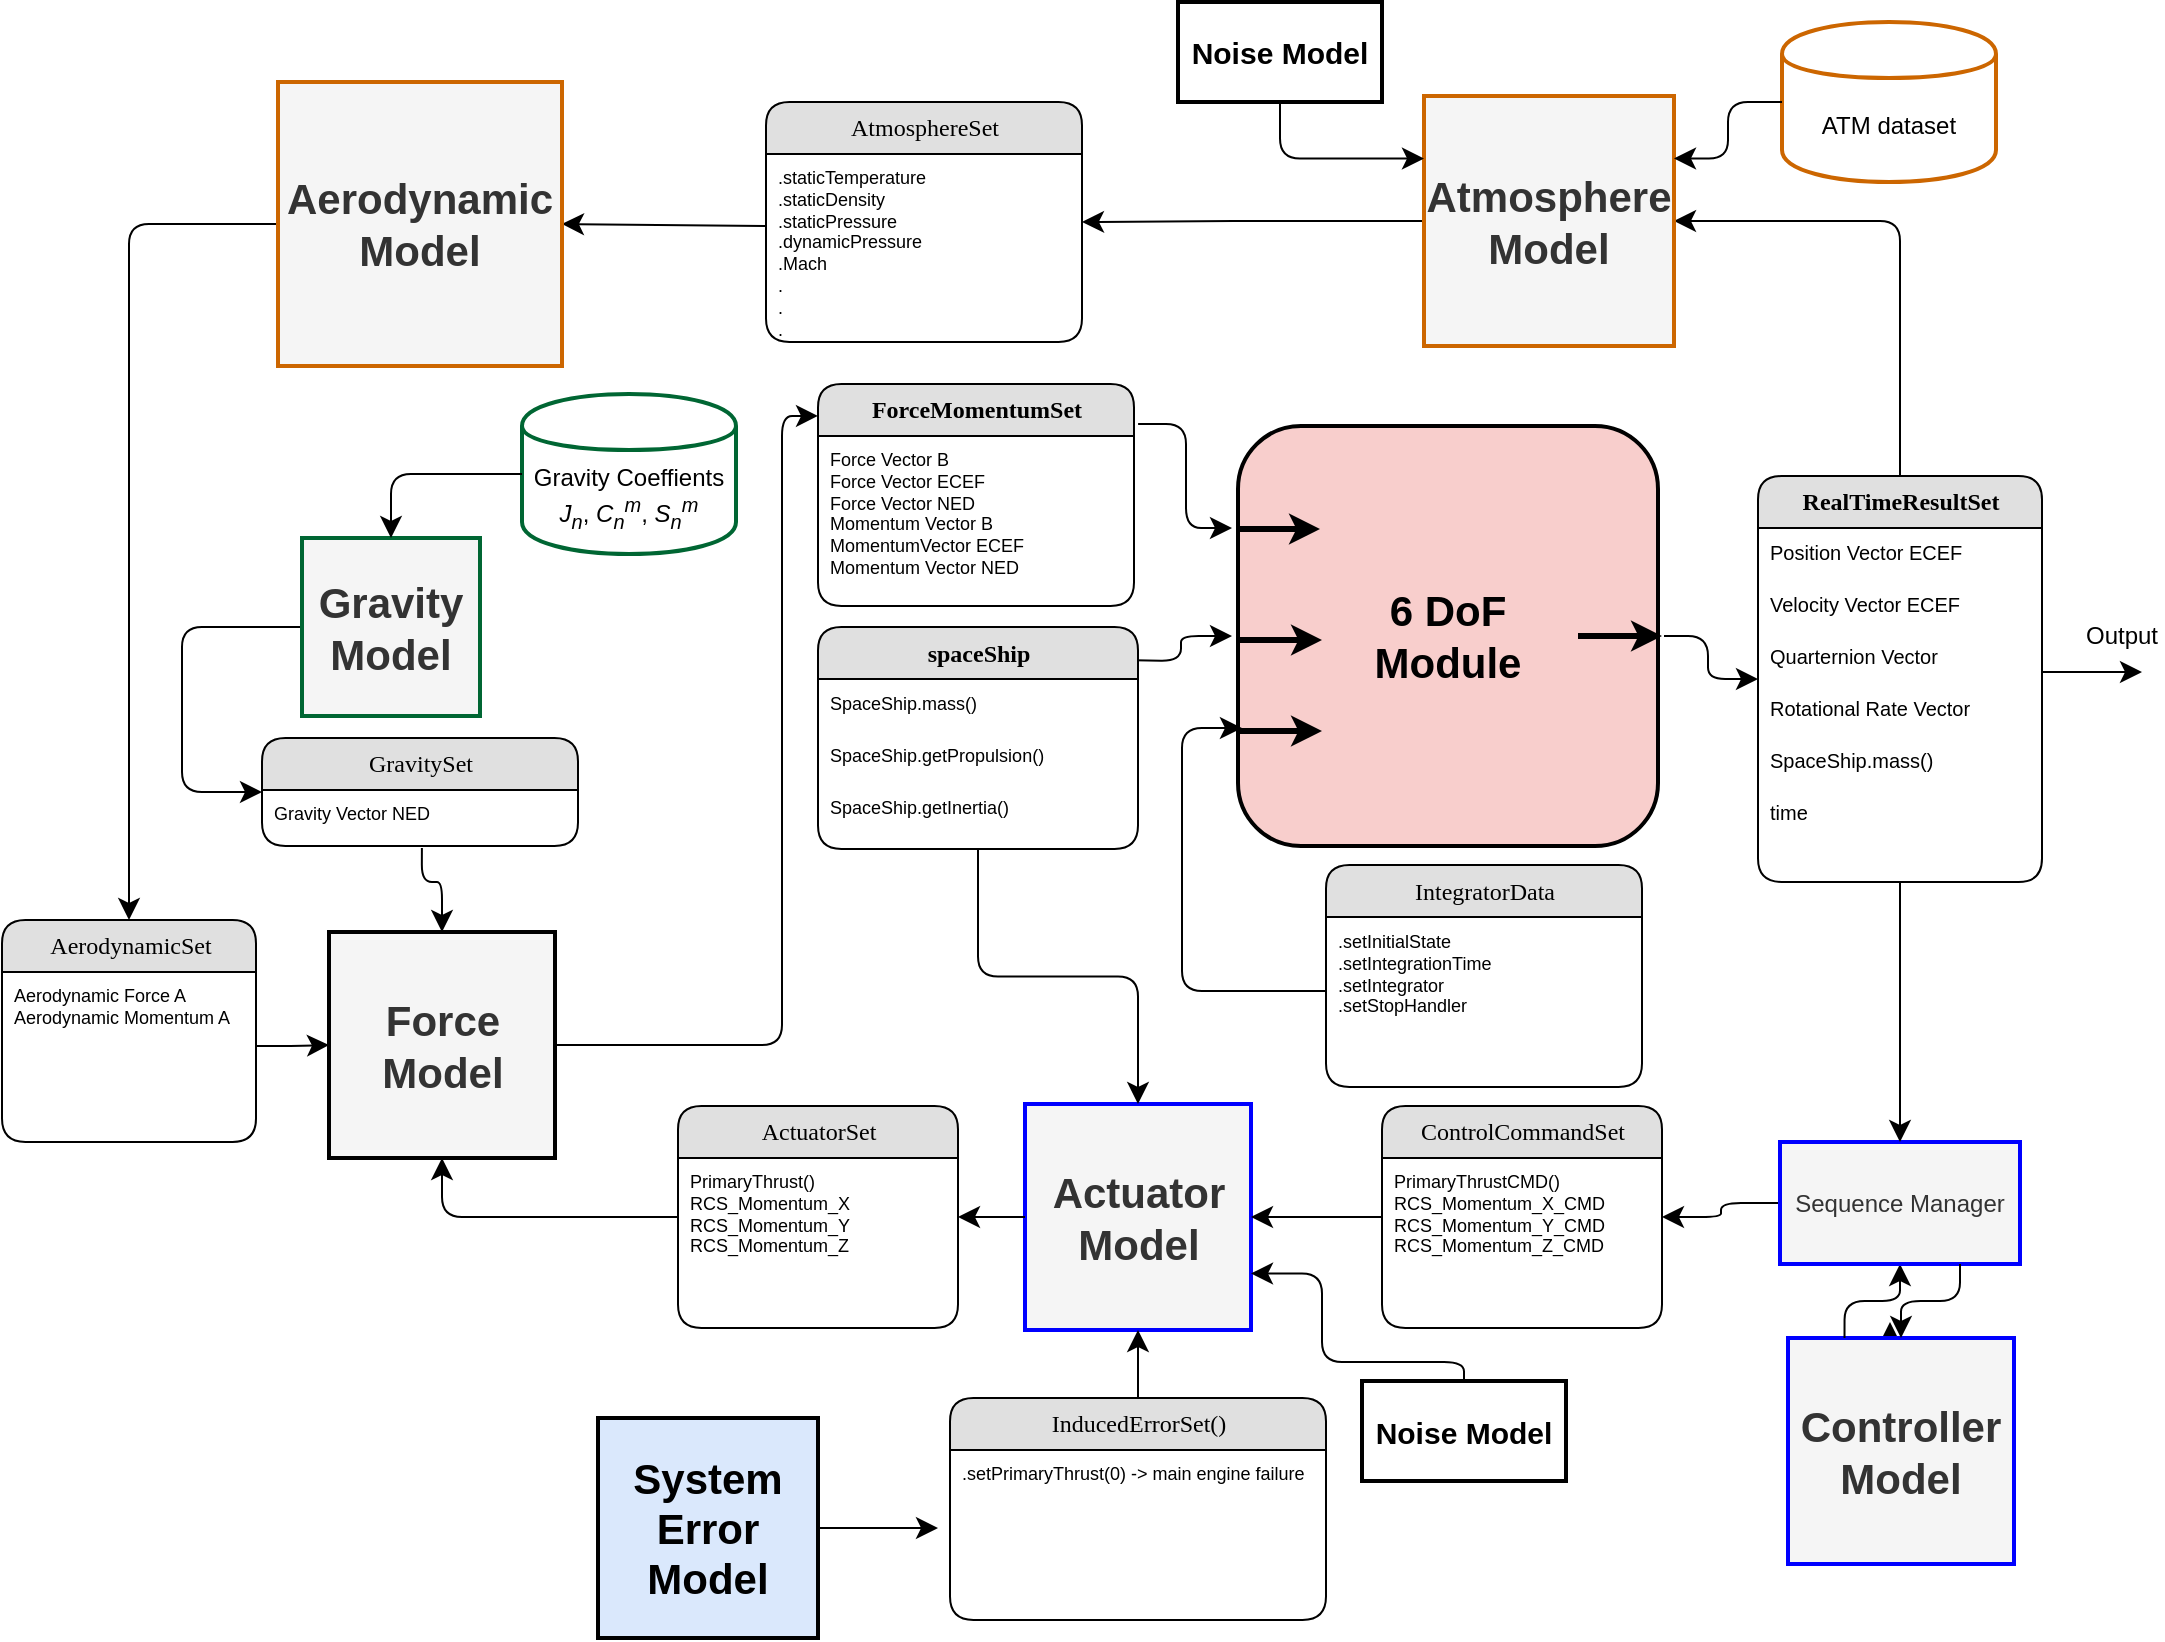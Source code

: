<mxfile version="12.0.2" type="device" pages="1"><diagram name="Page-1" id="b520641d-4fe3-3701-9064-5fc419738815"><mxGraphModel dx="1412" dy="772" grid="1" gridSize="10" guides="1" tooltips="1" connect="1" arrows="1" fold="1" page="1" pageScale="1" pageWidth="1100" pageHeight="850" background="#ffffff" math="0" shadow="0"><root><mxCell id="0"/><mxCell id="1" parent="0"/><mxCell id="21ea969265ad0168-22" value="&lt;b&gt;RealTimeResultSet&lt;/b&gt;" style="swimlane;html=1;fontStyle=0;childLayout=stackLayout;horizontal=1;startSize=26;fillColor=#e0e0e0;horizontalStack=0;resizeParent=1;resizeLast=0;collapsible=1;marginBottom=0;swimlaneFillColor=#ffffff;align=center;rounded=1;shadow=0;comic=0;labelBackgroundColor=none;strokeColor=#000000;strokeWidth=1;fontFamily=Verdana;fontSize=12;fontColor=#000000;" parent="1" vertex="1"><mxGeometry x="888" y="247" width="142" height="203" as="geometry"/></mxCell><mxCell id="21ea969265ad0168-23" value="Position Vector ECEF" style="text;html=1;strokeColor=none;fillColor=none;spacingLeft=4;spacingRight=4;whiteSpace=wrap;overflow=hidden;rotatable=0;points=[[0,0.5],[1,0.5]];portConstraint=eastwest;fontSize=10;" parent="21ea969265ad0168-22" vertex="1"><mxGeometry y="26" width="142" height="26" as="geometry"/></mxCell><mxCell id="21ea969265ad0168-24" value="Velocity Vector ECEF" style="text;html=1;strokeColor=none;fillColor=none;spacingLeft=4;spacingRight=4;whiteSpace=wrap;overflow=hidden;rotatable=0;points=[[0,0.5],[1,0.5]];portConstraint=eastwest;fontSize=10;" parent="21ea969265ad0168-22" vertex="1"><mxGeometry y="52" width="142" height="26" as="geometry"/></mxCell><mxCell id="zGW6T5_fWwPgk4vBS8o5-3" value="&lt;div style=&quot;font-size: 10px;&quot;&gt;Quarternion Vector&lt;/div&gt;&lt;div style=&quot;font-size: 10px;&quot;&gt;&lt;br style=&quot;font-size: 10px;&quot;&gt;&lt;/div&gt;" style="text;html=1;strokeColor=none;fillColor=none;spacingLeft=4;spacingRight=4;whiteSpace=wrap;overflow=hidden;rotatable=0;points=[[0,0.5],[1,0.5]];portConstraint=eastwest;fontSize=10;" parent="21ea969265ad0168-22" vertex="1"><mxGeometry y="78" width="142" height="26" as="geometry"/></mxCell><mxCell id="zGW6T5_fWwPgk4vBS8o5-4" value="&lt;div style=&quot;font-size: 10px;&quot;&gt;Rotational Rate Vector&lt;/div&gt;&lt;div style=&quot;font-size: 10px;&quot;&gt;&lt;br style=&quot;font-size: 10px;&quot;&gt;&lt;/div&gt;" style="text;html=1;strokeColor=none;fillColor=none;spacingLeft=4;spacingRight=4;whiteSpace=wrap;overflow=hidden;rotatable=0;points=[[0,0.5],[1,0.5]];portConstraint=eastwest;fontSize=10;" parent="21ea969265ad0168-22" vertex="1"><mxGeometry y="104" width="142" height="26" as="geometry"/></mxCell><mxCell id="zGW6T5_fWwPgk4vBS8o5-5" value="SpaceShip.mass()" style="text;html=1;strokeColor=none;fillColor=none;spacingLeft=4;spacingRight=4;whiteSpace=wrap;overflow=hidden;rotatable=0;points=[[0,0.5],[1,0.5]];portConstraint=eastwest;fontSize=10;" parent="21ea969265ad0168-22" vertex="1"><mxGeometry y="130" width="142" height="26" as="geometry"/></mxCell><mxCell id="zGW6T5_fWwPgk4vBS8o5-52" value="time" style="text;html=1;strokeColor=none;fillColor=none;spacingLeft=4;spacingRight=4;whiteSpace=wrap;overflow=hidden;rotatable=0;points=[[0,0.5],[1,0.5]];portConstraint=eastwest;fontSize=10;" parent="21ea969265ad0168-22" vertex="1"><mxGeometry y="156" width="142" height="26" as="geometry"/></mxCell><mxCell id="21ea969265ad0168-32" style="edgeStyle=none;html=1;labelBackgroundColor=none;startFill=0;startSize=8;endFill=1;endSize=8;fontFamily=Verdana;fontSize=12;exitX=0;exitY=0.383;exitDx=0;exitDy=0;exitPerimeter=0;entryX=1;entryY=0.5;entryDx=0;entryDy=0;" parent="1" source="zGW6T5_fWwPgk4vBS8o5-42" target="zGW6T5_fWwPgk4vBS8o5-40" edge="1"><mxGeometry relative="1" as="geometry"><mxPoint x="250" y="94" as="sourcePoint"/><mxPoint x="250" y="30" as="targetPoint"/></mxGeometry></mxCell><mxCell id="21ea969265ad0168-34" value="" style="edgeStyle=orthogonalEdgeStyle;html=1;labelBackgroundColor=none;startFill=0;startSize=8;endFill=1;endSize=8;fontFamily=Verdana;fontSize=12;" parent="1" target="zGW6T5_fWwPgk4vBS8o5-2" edge="1"><mxGeometry x="-0.134" y="32" relative="1" as="geometry"><mxPoint as="offset"/><mxPoint x="570" y="339" as="sourcePoint"/><mxPoint x="708" y="600" as="targetPoint"/></mxGeometry></mxCell><mxCell id="21ea969265ad0168-36" style="edgeStyle=orthogonalEdgeStyle;html=1;labelBackgroundColor=none;startFill=0;startSize=8;endFill=1;endSize=8;fontFamily=Verdana;fontSize=12;exitX=0;exitY=0.5;exitDx=0;exitDy=0;entryX=0;entryY=0.5;entryDx=0;entryDy=0;" parent="1" source="zGW6T5_fWwPgk4vBS8o5-36" target="zGW6T5_fWwPgk4vBS8o5-37" edge="1"><mxGeometry relative="1" as="geometry"><mxPoint x="388" y="175" as="sourcePoint"/><mxPoint x="388" y="257" as="targetPoint"/><Array as="points"><mxPoint x="100" y="323"/><mxPoint x="100" y="405"/></Array></mxGeometry></mxCell><mxCell id="21ea969265ad0168-37" style="edgeStyle=orthogonalEdgeStyle;html=1;labelBackgroundColor=none;startFill=0;startSize=8;endFill=1;endSize=8;fontFamily=Verdana;fontSize=12;exitX=1;exitY=0.5;exitDx=0;exitDy=0;" parent="1" target="21ea969265ad0168-22" edge="1" source="zGW6T5_fWwPgk4vBS8o5-2"><mxGeometry relative="1" as="geometry"><mxPoint x="795" y="338" as="sourcePoint"/></mxGeometry></mxCell><mxCell id="21ea969265ad0168-39" style="edgeStyle=orthogonalEdgeStyle;html=1;entryX=0;entryY=0.25;labelBackgroundColor=none;startFill=0;startSize=8;endFill=1;endSize=8;fontFamily=Verdana;fontSize=12;entryDx=0;entryDy=0;exitX=1.013;exitY=0.18;exitDx=0;exitDy=0;exitPerimeter=0;" parent="1" source="zGW6T5_fWwPgk4vBS8o5-33" target="zGW6T5_fWwPgk4vBS8o5-2" edge="1"><mxGeometry relative="1" as="geometry"><Array as="points"/><mxPoint x="468" y="130" as="sourcePoint"/><mxPoint x="708" y="130" as="targetPoint"/></mxGeometry></mxCell><mxCell id="21ea969265ad0168-40" style="edgeStyle=orthogonalEdgeStyle;html=1;exitX=0;exitY=0.5;labelBackgroundColor=none;startFill=0;startSize=8;endFill=1;endSize=8;fontFamily=Verdana;fontSize=12;exitDx=0;exitDy=0;entryX=0.5;entryY=0;entryDx=0;entryDy=0;" parent="1" source="zGW6T5_fWwPgk4vBS8o5-40" target="zGW6T5_fWwPgk4vBS8o5-43" edge="1"><mxGeometry relative="1" as="geometry"><mxPoint x="1019" y="59.5" as="sourcePoint"/><mxPoint x="80" y="280" as="targetPoint"/></mxGeometry></mxCell><mxCell id="21ea969265ad0168-44" style="edgeStyle=orthogonalEdgeStyle;html=1;exitX=0.5;exitY=1;labelBackgroundColor=none;startFill=0;startSize=8;endFill=1;endSize=8;fontFamily=Verdana;fontSize=12;exitDx=0;exitDy=0;entryX=1;entryY=0.5;entryDx=0;entryDy=0;" parent="1" source="Khnf3d1GDIL0ss85YdQS-3" target="zGW6T5_fWwPgk4vBS8o5-25" edge="1"><mxGeometry relative="1" as="geometry"><mxPoint x="1028" y="627" as="targetPoint"/><mxPoint x="868" y="627" as="sourcePoint"/></mxGeometry></mxCell><mxCell id="21ea969265ad0168-46" style="edgeStyle=orthogonalEdgeStyle;html=1;labelBackgroundColor=none;startFill=0;startSize=8;endFill=1;endSize=8;fontFamily=Verdana;fontSize=12;exitX=1;exitY=0.5;exitDx=0;exitDy=0;" parent="1" source="zGW6T5_fWwPgk4vBS8o5-22" edge="1"><mxGeometry relative="1" as="geometry"><mxPoint x="478" y="773" as="targetPoint"/><mxPoint x="1028" y="679" as="sourcePoint"/><Array as="points"><mxPoint x="448" y="773"/><mxPoint x="448" y="773"/></Array></mxGeometry></mxCell><mxCell id="21ea969265ad0168-47" style="edgeStyle=orthogonalEdgeStyle;html=1;exitX=0.5;exitY=0;labelBackgroundColor=none;startFill=0;startSize=8;endFill=1;endSize=8;fontFamily=Verdana;fontSize=12;exitDx=0;exitDy=0;entryX=1;entryY=0.5;entryDx=0;entryDy=0;" parent="1" source="21ea969265ad0168-22" target="zGW6T5_fWwPgk4vBS8o5-39" edge="1"><mxGeometry relative="1" as="geometry"><mxPoint x="920" y="113" as="targetPoint"/><mxPoint x="760" y="113" as="sourcePoint"/></mxGeometry></mxCell><mxCell id="21ea969265ad0168-48" style="edgeStyle=orthogonalEdgeStyle;html=1;exitX=0;exitY=0.5;labelBackgroundColor=none;startFill=0;startSize=8;endFill=1;endSize=8;fontFamily=Verdana;fontSize=12;exitDx=0;exitDy=0;entryX=1;entryY=0.5;entryDx=0;entryDy=0;" parent="1" source="zGW6T5_fWwPgk4vBS8o5-39" target="zGW6T5_fWwPgk4vBS8o5-41" edge="1"><mxGeometry relative="1" as="geometry"><mxPoint x="920" y="139" as="targetPoint"/><mxPoint x="760" y="139" as="sourcePoint"/></mxGeometry></mxCell><mxCell id="zGW6T5_fWwPgk4vBS8o5-2" value="&lt;div style=&quot;font-size: 21px;&quot;&gt;6 DoF&lt;/div&gt;&lt;div style=&quot;font-size: 21px;&quot;&gt;Module&lt;br style=&quot;font-size: 21px;&quot;&gt;&lt;/div&gt;" style="whiteSpace=wrap;html=1;aspect=fixed;fontStyle=1;fontSize=21;fillColor=#f8cecc;strokeColor=#000000;strokeWidth=2;perimeterSpacing=3;rounded=1;glass=0;shadow=0;comic=0;gradientColor=none;" parent="1" vertex="1"><mxGeometry x="628" y="222" width="210" height="210" as="geometry"/></mxCell><mxCell id="zGW6T5_fWwPgk4vBS8o5-6" value="&lt;b&gt;spaceShip&lt;/b&gt;" style="swimlane;html=1;fontStyle=0;childLayout=stackLayout;horizontal=1;startSize=26;fillColor=#e0e0e0;horizontalStack=0;resizeParent=1;resizeLast=0;collapsible=1;marginBottom=0;swimlaneFillColor=#ffffff;align=center;rounded=1;shadow=0;comic=0;labelBackgroundColor=none;strokeColor=#000000;strokeWidth=1;fontFamily=Verdana;fontSize=12;fontColor=#000000;" parent="1" vertex="1"><mxGeometry x="418" y="322.5" width="160" height="111" as="geometry"/></mxCell><mxCell id="zGW6T5_fWwPgk4vBS8o5-11" value="SpaceShip.mass()" style="text;html=1;strokeColor=none;fillColor=none;spacingLeft=4;spacingRight=4;whiteSpace=wrap;overflow=hidden;rotatable=0;points=[[0,0.5],[1,0.5]];portConstraint=eastwest;fontSize=9;" parent="zGW6T5_fWwPgk4vBS8o5-6" vertex="1"><mxGeometry y="26" width="160" height="26" as="geometry"/></mxCell><mxCell id="zGW6T5_fWwPgk4vBS8o5-18" value="SpaceShip.getPropulsion()" style="text;html=1;strokeColor=none;fillColor=none;spacingLeft=4;spacingRight=4;whiteSpace=wrap;overflow=hidden;rotatable=0;points=[[0,0.5],[1,0.5]];portConstraint=eastwest;fontSize=9;" parent="zGW6T5_fWwPgk4vBS8o5-6" vertex="1"><mxGeometry y="52" width="160" height="26" as="geometry"/></mxCell><mxCell id="zGW6T5_fWwPgk4vBS8o5-12" value="SpaceShip.getInertia()" style="text;html=1;strokeColor=none;fillColor=none;spacingLeft=4;spacingRight=4;whiteSpace=wrap;overflow=hidden;rotatable=0;points=[[0,0.5],[1,0.5]];portConstraint=eastwest;fontSize=9;" parent="zGW6T5_fWwPgk4vBS8o5-6" vertex="1"><mxGeometry y="78" width="160" height="26" as="geometry"/></mxCell><mxCell id="Khnf3d1GDIL0ss85YdQS-16" style="edgeStyle=orthogonalEdgeStyle;rounded=0;orthogonalLoop=1;jettySize=auto;html=1;exitX=0.5;exitY=0;exitDx=0;exitDy=0;" edge="1" parent="1" source="zGW6T5_fWwPgk4vBS8o5-20"><mxGeometry relative="1" as="geometry"><mxPoint x="954" y="670" as="targetPoint"/></mxGeometry></mxCell><mxCell id="zGW6T5_fWwPgk4vBS8o5-20" value="Controller Model" style="whiteSpace=wrap;html=1;aspect=fixed;fontStyle=1;fontSize=21;fillColor=#f5f5f5;strokeColor=#0000FF;strokeWidth=2;fontColor=#333333;" parent="1" vertex="1"><mxGeometry x="903" y="678" width="113" height="113" as="geometry"/></mxCell><mxCell id="zGW6T5_fWwPgk4vBS8o5-21" value="Actuator Model" style="whiteSpace=wrap;html=1;aspect=fixed;fontStyle=1;fontSize=21;fillColor=#f5f5f5;strokeColor=#0000FF;strokeWidth=2;fontColor=#333333;" parent="1" vertex="1"><mxGeometry x="521.5" y="561" width="113" height="113" as="geometry"/></mxCell><mxCell id="zGW6T5_fWwPgk4vBS8o5-22" value="System Error Model" style="whiteSpace=wrap;html=1;aspect=fixed;fontStyle=1;fontSize=21;fillColor=#dae8fc;strokeColor=#000000;strokeWidth=2;" parent="1" vertex="1"><mxGeometry x="308" y="718" width="110" height="110" as="geometry"/></mxCell><mxCell id="zGW6T5_fWwPgk4vBS8o5-23" value="Force Model" style="whiteSpace=wrap;html=1;aspect=fixed;fontStyle=1;fontSize=21;fillColor=#f5f5f5;strokeColor=#000000;strokeWidth=2;fontColor=#333333;" parent="1" vertex="1"><mxGeometry x="173.5" y="475" width="113" height="113" as="geometry"/></mxCell><mxCell id="zGW6T5_fWwPgk4vBS8o5-24" style="edgeStyle=orthogonalEdgeStyle;html=1;exitX=0;exitY=0.5;labelBackgroundColor=none;startFill=0;startSize=8;endFill=1;endSize=8;fontFamily=Verdana;fontSize=12;exitDx=0;exitDy=0;entryX=0.5;entryY=1;entryDx=0;entryDy=0;" parent="1" source="Khnf3d1GDIL0ss85YdQS-13" target="zGW6T5_fWwPgk4vBS8o5-23" edge="1"><mxGeometry relative="1" as="geometry"><mxPoint x="230" y="545" as="targetPoint"/><mxPoint x="718" y="628" as="sourcePoint"/></mxGeometry></mxCell><mxCell id="zGW6T5_fWwPgk4vBS8o5-25" value="ControlCommandSet" style="swimlane;html=1;fontStyle=0;childLayout=stackLayout;horizontal=1;startSize=26;fillColor=#e0e0e0;horizontalStack=0;resizeParent=1;resizeLast=0;collapsible=1;marginBottom=0;swimlaneFillColor=#ffffff;align=center;rounded=1;shadow=0;comic=0;labelBackgroundColor=none;strokeColor=#000000;strokeWidth=1;fontFamily=Verdana;fontSize=12;fontColor=#000000;" parent="1" vertex="1"><mxGeometry x="700" y="562" width="140" height="111" as="geometry"/></mxCell><mxCell id="zGW6T5_fWwPgk4vBS8o5-26" value="&lt;div&gt;PrimaryThrustCMD()&lt;/div&gt;&lt;div&gt;RCS_Momentum_X_CMD&lt;/div&gt;&lt;div&gt;RCS_Momentum_Y_CMD&lt;/div&gt;&lt;div&gt;RCS_Momentum_Z_CMD&lt;/div&gt;" style="text;html=1;strokeColor=none;fillColor=none;spacingLeft=4;spacingRight=4;whiteSpace=wrap;overflow=hidden;rotatable=0;points=[[0,0.5],[1,0.5]];portConstraint=eastwest;fontSize=9;" parent="zGW6T5_fWwPgk4vBS8o5-25" vertex="1"><mxGeometry y="26" width="140" height="84" as="geometry"/></mxCell><mxCell id="zGW6T5_fWwPgk4vBS8o5-29" value="" style="edgeStyle=orthogonalEdgeStyle;html=1;labelBackgroundColor=none;startFill=0;startSize=8;endFill=1;endSize=8;fontFamily=Verdana;fontSize=12;exitX=0.5;exitY=1;exitDx=0;exitDy=0;entryX=0.5;entryY=0;entryDx=0;entryDy=0;" parent="1" source="zGW6T5_fWwPgk4vBS8o5-6" target="zGW6T5_fWwPgk4vBS8o5-21" edge="1"><mxGeometry x="-0.134" y="32" relative="1" as="geometry"><mxPoint as="offset"/><mxPoint x="538" y="534" as="sourcePoint"/><mxPoint x="638" y="417" as="targetPoint"/></mxGeometry></mxCell><mxCell id="zGW6T5_fWwPgk4vBS8o5-30" value="InducedErrorSet()" style="swimlane;html=1;fontStyle=0;childLayout=stackLayout;horizontal=1;startSize=26;fillColor=#e0e0e0;horizontalStack=0;resizeParent=1;resizeLast=0;collapsible=1;marginBottom=0;swimlaneFillColor=#ffffff;align=center;rounded=1;shadow=0;comic=0;labelBackgroundColor=none;strokeColor=#000000;strokeWidth=1;fontFamily=Verdana;fontSize=12;fontColor=#000000;" parent="1" vertex="1"><mxGeometry x="484" y="708" width="188" height="111" as="geometry"/></mxCell><mxCell id="zGW6T5_fWwPgk4vBS8o5-31" value=".setPrimaryThrust(0) -&amp;gt; main engine failure" style="text;html=1;strokeColor=none;fillColor=none;spacingLeft=4;spacingRight=4;whiteSpace=wrap;overflow=hidden;rotatable=0;points=[[0,0.5],[1,0.5]];portConstraint=eastwest;fontSize=9;" parent="zGW6T5_fWwPgk4vBS8o5-30" vertex="1"><mxGeometry y="26" width="188" height="26" as="geometry"/></mxCell><mxCell id="zGW6T5_fWwPgk4vBS8o5-33" value="&lt;b&gt;ForceMomentumSet&lt;/b&gt;" style="swimlane;html=1;fontStyle=0;childLayout=stackLayout;horizontal=1;startSize=26;fillColor=#e0e0e0;horizontalStack=0;resizeParent=1;resizeLast=0;collapsible=1;marginBottom=0;swimlaneFillColor=#ffffff;align=center;rounded=1;shadow=0;comic=0;labelBackgroundColor=none;strokeColor=#000000;strokeWidth=1;fontFamily=Verdana;fontSize=12;fontColor=#000000;" parent="1" vertex="1"><mxGeometry x="418" y="201" width="158" height="111" as="geometry"/></mxCell><mxCell id="zGW6T5_fWwPgk4vBS8o5-34" value="&lt;div&gt;Force Vector B&lt;/div&gt;&lt;div&gt;Force Vector ECEF&lt;/div&gt;&lt;div&gt;Force Vector NED&lt;/div&gt;&lt;div&gt;Momentum Vector B&lt;/div&gt;&lt;div&gt;MomentumVector ECEF&lt;/div&gt;&lt;div&gt;Momentum Vector NED&lt;br&gt;&lt;/div&gt;" style="text;html=1;strokeColor=none;fillColor=none;spacingLeft=4;spacingRight=4;whiteSpace=wrap;overflow=hidden;rotatable=0;points=[[0,0.5],[1,0.5]];portConstraint=eastwest;fontSize=9;" parent="zGW6T5_fWwPgk4vBS8o5-33" vertex="1"><mxGeometry y="26" width="158" height="74" as="geometry"/></mxCell><mxCell id="zGW6T5_fWwPgk4vBS8o5-36" value="Gravity Model" style="whiteSpace=wrap;html=1;aspect=fixed;fontStyle=1;fontSize=21;fillColor=#f5f5f5;strokeColor=#006633;strokeWidth=2;fontColor=#333333;" parent="1" vertex="1"><mxGeometry x="160" y="278" width="89" height="89" as="geometry"/></mxCell><mxCell id="zGW6T5_fWwPgk4vBS8o5-37" value="GravitySet" style="swimlane;html=1;fontStyle=0;childLayout=stackLayout;horizontal=1;startSize=26;fillColor=#e0e0e0;horizontalStack=0;resizeParent=1;resizeLast=0;collapsible=1;marginBottom=0;swimlaneFillColor=#ffffff;align=center;rounded=1;shadow=0;comic=0;labelBackgroundColor=none;strokeColor=#000000;strokeWidth=1;fontFamily=Verdana;fontSize=12;fontColor=#000000;" parent="1" vertex="1"><mxGeometry x="140" y="378" width="158" height="54" as="geometry"/></mxCell><mxCell id="zGW6T5_fWwPgk4vBS8o5-38" value="Gravity Vector NED" style="text;html=1;strokeColor=none;fillColor=none;spacingLeft=4;spacingRight=4;whiteSpace=wrap;overflow=hidden;rotatable=0;points=[[0,0.5],[1,0.5]];portConstraint=eastwest;fontSize=9;" parent="zGW6T5_fWwPgk4vBS8o5-37" vertex="1"><mxGeometry y="26" width="158" height="24" as="geometry"/></mxCell><mxCell id="zGW6T5_fWwPgk4vBS8o5-39" value="Atmosphere Model" style="whiteSpace=wrap;html=1;aspect=fixed;fontStyle=1;fontSize=21;fillColor=#f5f5f5;strokeColor=#CC6600;strokeWidth=2;fontColor=#333333;" parent="1" vertex="1"><mxGeometry x="721" y="57" width="125" height="125" as="geometry"/></mxCell><mxCell id="zGW6T5_fWwPgk4vBS8o5-40" value="Aerodynamic Model" style="whiteSpace=wrap;html=1;aspect=fixed;fontStyle=1;fontSize=21;fillColor=#f5f5f5;strokeColor=#CC6600;strokeWidth=2;fontColor=#333333;" parent="1" vertex="1"><mxGeometry x="148" y="50" width="142" height="142" as="geometry"/></mxCell><mxCell id="zGW6T5_fWwPgk4vBS8o5-41" value="AtmosphereSet" style="swimlane;html=1;fontStyle=0;childLayout=stackLayout;horizontal=1;startSize=26;fillColor=#e0e0e0;horizontalStack=0;resizeParent=1;resizeLast=0;collapsible=1;marginBottom=0;swimlaneFillColor=#ffffff;align=center;rounded=1;shadow=0;comic=0;labelBackgroundColor=none;strokeColor=#000000;strokeWidth=1;fontFamily=Verdana;fontSize=12;fontColor=#000000;" parent="1" vertex="1"><mxGeometry x="392" y="60" width="158" height="120" as="geometry"/></mxCell><mxCell id="zGW6T5_fWwPgk4vBS8o5-42" value="&lt;div&gt;.staticTemperature&lt;/div&gt;&lt;div&gt;.staticDensity&lt;/div&gt;&lt;div&gt;.staticPressure&lt;/div&gt;&lt;div&gt;.dynamicPressure&lt;/div&gt;&lt;div&gt;.Mach&lt;/div&gt;&lt;div&gt;.&lt;/div&gt;&lt;div&gt;.&lt;/div&gt;&lt;div&gt;.&lt;/div&gt;&lt;div&gt;&lt;br&gt;&lt;/div&gt;" style="text;html=1;strokeColor=none;fillColor=none;spacingLeft=4;spacingRight=4;whiteSpace=wrap;overflow=hidden;rotatable=0;points=[[0,0.5],[1,0.5]];portConstraint=eastwest;fontSize=9;" parent="zGW6T5_fWwPgk4vBS8o5-41" vertex="1"><mxGeometry y="26" width="158" height="94" as="geometry"/></mxCell><mxCell id="zGW6T5_fWwPgk4vBS8o5-43" value="AerodynamicSet" style="swimlane;html=1;fontStyle=0;childLayout=stackLayout;horizontal=1;startSize=26;fillColor=#e0e0e0;horizontalStack=0;resizeParent=1;resizeLast=0;collapsible=1;marginBottom=0;swimlaneFillColor=#ffffff;align=center;rounded=1;shadow=0;comic=0;labelBackgroundColor=none;strokeColor=#000000;strokeWidth=1;fontFamily=Verdana;fontSize=12;fontColor=#000000;" parent="1" vertex="1"><mxGeometry x="10" y="469" width="127" height="111" as="geometry"/></mxCell><mxCell id="zGW6T5_fWwPgk4vBS8o5-44" value="&lt;div&gt;Aerodynamic Force A&lt;/div&gt;&lt;div&gt;Aerodynamic Momentum A&lt;br&gt;&lt;/div&gt;" style="text;html=1;strokeColor=none;fillColor=none;spacingLeft=4;spacingRight=4;whiteSpace=wrap;overflow=hidden;rotatable=0;points=[[0,0.5],[1,0.5]];portConstraint=eastwest;fontSize=9;" parent="zGW6T5_fWwPgk4vBS8o5-43" vertex="1"><mxGeometry y="26" width="127" height="74" as="geometry"/></mxCell><mxCell id="zGW6T5_fWwPgk4vBS8o5-45" style="edgeStyle=orthogonalEdgeStyle;html=1;exitX=1;exitY=0.5;labelBackgroundColor=none;startFill=0;startSize=8;endFill=1;endSize=8;fontFamily=Verdana;fontSize=12;exitDx=0;exitDy=0;entryX=0;entryY=0.5;entryDx=0;entryDy=0;" parent="1" source="zGW6T5_fWwPgk4vBS8o5-44" target="zGW6T5_fWwPgk4vBS8o5-23" edge="1"><mxGeometry relative="1" as="geometry"><mxPoint x="158" y="131" as="sourcePoint"/><mxPoint x="84" y="415" as="targetPoint"/></mxGeometry></mxCell><mxCell id="zGW6T5_fWwPgk4vBS8o5-46" value="Noise Model" style="rounded=0;whiteSpace=wrap;html=1;strokeColor=#000000;strokeWidth=2;fontSize=15;fontStyle=1" parent="1" vertex="1"><mxGeometry x="598" y="10" width="102" height="50" as="geometry"/></mxCell><mxCell id="zGW6T5_fWwPgk4vBS8o5-48" value="Noise Model" style="rounded=0;whiteSpace=wrap;html=1;strokeColor=#000000;strokeWidth=2;fontSize=15;fontStyle=1" parent="1" vertex="1"><mxGeometry x="690" y="699.5" width="102" height="50" as="geometry"/></mxCell><mxCell id="zGW6T5_fWwPgk4vBS8o5-47" style="edgeStyle=orthogonalEdgeStyle;html=1;exitX=0.5;exitY=1;labelBackgroundColor=none;startFill=0;startSize=8;endFill=1;endSize=8;fontFamily=Verdana;fontSize=12;exitDx=0;exitDy=0;entryX=0;entryY=0.25;entryDx=0;entryDy=0;" parent="1" source="zGW6T5_fWwPgk4vBS8o5-46" edge="1" target="zGW6T5_fWwPgk4vBS8o5-39"><mxGeometry relative="1" as="geometry"><mxPoint x="601" y="120" as="targetPoint"/><mxPoint x="731" y="130" as="sourcePoint"/></mxGeometry></mxCell><mxCell id="zGW6T5_fWwPgk4vBS8o5-49" style="edgeStyle=orthogonalEdgeStyle;html=1;exitX=0.5;exitY=0;labelBackgroundColor=none;startFill=0;startSize=8;endFill=1;endSize=8;fontFamily=Verdana;fontSize=12;exitDx=0;exitDy=0;entryX=1;entryY=0.75;entryDx=0;entryDy=0;" parent="1" source="zGW6T5_fWwPgk4vBS8o5-48" edge="1" target="zGW6T5_fWwPgk4vBS8o5-21"><mxGeometry relative="1" as="geometry"><mxPoint x="359" y="617" as="targetPoint"/><mxPoint x="611" y="112" as="sourcePoint"/><Array as="points"><mxPoint x="741" y="690"/><mxPoint x="670" y="690"/><mxPoint x="670" y="646"/></Array></mxGeometry></mxCell><mxCell id="zGW6T5_fWwPgk4vBS8o5-51" style="edgeStyle=orthogonalEdgeStyle;html=1;entryX=0.5;entryY=0;labelBackgroundColor=none;startFill=0;startSize=8;endFill=1;endSize=8;fontFamily=Verdana;fontSize=12;entryDx=0;entryDy=0;exitX=0.506;exitY=1.208;exitDx=0;exitDy=0;exitPerimeter=0;" parent="1" source="zGW6T5_fWwPgk4vBS8o5-38" target="zGW6T5_fWwPgk4vBS8o5-23" edge="1"><mxGeometry relative="1" as="geometry"><Array as="points"><mxPoint x="220" y="450"/><mxPoint x="230" y="450"/></Array><mxPoint x="397" y="408" as="sourcePoint"/><mxPoint x="637" y="371" as="targetPoint"/></mxGeometry></mxCell><mxCell id="zGW6T5_fWwPgk4vBS8o5-53" style="edgeStyle=orthogonalEdgeStyle;html=1;exitX=0;exitY=0.5;labelBackgroundColor=none;startFill=0;startSize=8;endFill=1;endSize=8;fontFamily=Verdana;fontSize=12;exitDx=0;exitDy=0;entryX=1;entryY=0.5;entryDx=0;entryDy=0;" parent="1" source="zGW6T5_fWwPgk4vBS8o5-25" target="zGW6T5_fWwPgk4vBS8o5-21" edge="1"><mxGeometry relative="1" as="geometry"><mxPoint x="868" y="628" as="targetPoint"/><mxPoint x="907" y="628" as="sourcePoint"/></mxGeometry></mxCell><mxCell id="zGW6T5_fWwPgk4vBS8o5-54" style="edgeStyle=orthogonalEdgeStyle;html=1;exitX=0.5;exitY=0;labelBackgroundColor=none;startFill=0;startSize=8;endFill=1;endSize=8;fontFamily=Verdana;fontSize=12;exitDx=0;exitDy=0;" parent="1" source="zGW6T5_fWwPgk4vBS8o5-30" target="zGW6T5_fWwPgk4vBS8o5-21" edge="1"><mxGeometry relative="1" as="geometry"><mxPoint x="645" y="628" as="targetPoint"/><mxPoint x="710" y="628" as="sourcePoint"/></mxGeometry></mxCell><mxCell id="zGW6T5_fWwPgk4vBS8o5-56" style="edgeStyle=orthogonalEdgeStyle;html=1;labelBackgroundColor=none;startFill=0;startSize=8;endFill=1;endSize=8;fontFamily=Verdana;fontSize=12;exitX=1;exitY=0.769;exitDx=0;exitDy=0;exitPerimeter=0;" parent="1" source="zGW6T5_fWwPgk4vBS8o5-3" edge="1"><mxGeometry relative="1" as="geometry"><mxPoint x="1050" y="324" as="sourcePoint"/><mxPoint x="1080" y="345" as="targetPoint"/></mxGeometry></mxCell><mxCell id="zGW6T5_fWwPgk4vBS8o5-59" value="" style="edgeStyle=orthogonalEdgeStyle;html=1;labelBackgroundColor=none;startFill=0;startSize=8;endFill=1;endSize=8;fontFamily=Verdana;fontSize=12;exitX=1;exitY=0.5;exitDx=0;exitDy=0;entryX=0;entryY=0.144;entryDx=0;entryDy=0;entryPerimeter=0;" parent="1" source="zGW6T5_fWwPgk4vBS8o5-23" target="zGW6T5_fWwPgk4vBS8o5-33" edge="1"><mxGeometry x="-0.134" y="32" relative="1" as="geometry"><mxPoint as="offset"/><mxPoint x="508" y="444" as="sourcePoint"/><mxPoint x="588" y="571" as="targetPoint"/><Array as="points"><mxPoint x="400" y="532"/><mxPoint x="400" y="217"/></Array></mxGeometry></mxCell><mxCell id="Khnf3d1GDIL0ss85YdQS-2" style="edgeStyle=orthogonalEdgeStyle;html=1;exitX=0.25;exitY=0;labelBackgroundColor=none;startFill=0;startSize=8;endFill=1;endSize=8;fontFamily=Verdana;fontSize=12;exitDx=0;exitDy=0;" edge="1" parent="1" source="zGW6T5_fWwPgk4vBS8o5-20" target="Khnf3d1GDIL0ss85YdQS-3"><mxGeometry relative="1" as="geometry"><mxPoint x="950" y="460" as="targetPoint"/><Array as="points"/><mxPoint x="959" y="429" as="sourcePoint"/></mxGeometry></mxCell><mxCell id="Khnf3d1GDIL0ss85YdQS-3" value="Sequence Manager" style="rounded=0;whiteSpace=wrap;html=1;strokeColor=#0000FF;strokeWidth=2;fillColor=#f5f5f5;fontColor=#333333;direction=south;" vertex="1" parent="1"><mxGeometry x="899" y="580" width="120" height="61" as="geometry"/></mxCell><mxCell id="Khnf3d1GDIL0ss85YdQS-4" style="edgeStyle=orthogonalEdgeStyle;html=1;labelBackgroundColor=none;startFill=0;startSize=8;endFill=1;endSize=8;fontFamily=Verdana;fontSize=12;entryX=0.5;entryY=0;entryDx=0;entryDy=0;exitX=1;exitY=0.25;exitDx=0;exitDy=0;" edge="1" parent="1" source="Khnf3d1GDIL0ss85YdQS-3" target="zGW6T5_fWwPgk4vBS8o5-20"><mxGeometry relative="1" as="geometry"><mxPoint x="960" y="470" as="targetPoint"/><Array as="points"/><mxPoint x="954" y="520" as="sourcePoint"/></mxGeometry></mxCell><mxCell id="Khnf3d1GDIL0ss85YdQS-5" value="IntegratorData" style="swimlane;html=1;fontStyle=0;childLayout=stackLayout;horizontal=1;startSize=26;fillColor=#e0e0e0;horizontalStack=0;resizeParent=1;resizeLast=0;collapsible=1;marginBottom=0;swimlaneFillColor=#ffffff;align=center;rounded=1;shadow=0;comic=0;labelBackgroundColor=none;strokeColor=#000000;strokeWidth=1;fontFamily=Verdana;fontSize=12;fontColor=#000000;" vertex="1" parent="1"><mxGeometry x="672" y="441.5" width="158" height="111" as="geometry"/></mxCell><mxCell id="Khnf3d1GDIL0ss85YdQS-6" value="&lt;div&gt;.setInitialState&lt;/div&gt;&lt;div&gt;.setIntegrationTime&lt;/div&gt;&lt;div&gt;.setIntegrator&lt;/div&gt;&lt;div&gt;.setStopHandler&lt;/div&gt;&lt;div&gt;&lt;br&gt;&lt;/div&gt;" style="text;html=1;strokeColor=none;fillColor=none;spacingLeft=4;spacingRight=4;whiteSpace=wrap;overflow=hidden;rotatable=0;points=[[0,0.5],[1,0.5]];portConstraint=eastwest;fontSize=9;" vertex="1" parent="Khnf3d1GDIL0ss85YdQS-5"><mxGeometry y="26" width="158" height="74" as="geometry"/></mxCell><mxCell id="Khnf3d1GDIL0ss85YdQS-7" style="edgeStyle=orthogonalEdgeStyle;html=1;labelBackgroundColor=none;startFill=0;startSize=8;endFill=1;endSize=8;fontFamily=Verdana;fontSize=12;exitX=0.5;exitY=1;exitDx=0;exitDy=0;" edge="1" parent="1" source="21ea969265ad0168-22" target="Khnf3d1GDIL0ss85YdQS-3"><mxGeometry relative="1" as="geometry"><mxPoint x="964" y="572" as="targetPoint"/><Array as="points"/><mxPoint x="990" y="450" as="sourcePoint"/></mxGeometry></mxCell><mxCell id="Khnf3d1GDIL0ss85YdQS-8" value="Output" style="text;html=1;strokeColor=none;fillColor=none;align=center;verticalAlign=middle;whiteSpace=wrap;rounded=0;" vertex="1" parent="1"><mxGeometry x="1050" y="317" width="40" height="20" as="geometry"/></mxCell><mxCell id="Khnf3d1GDIL0ss85YdQS-9" value="ATM dataset" style="shape=cylinder;whiteSpace=wrap;html=1;boundedLbl=1;backgroundOutline=1;strokeColor=#CC6600;strokeWidth=2;" vertex="1" parent="1"><mxGeometry x="900" y="20" width="107" height="80" as="geometry"/></mxCell><mxCell id="Khnf3d1GDIL0ss85YdQS-10" style="edgeStyle=orthogonalEdgeStyle;html=1;exitX=0;exitY=0.5;labelBackgroundColor=none;startFill=0;startSize=8;endFill=1;endSize=8;fontFamily=Verdana;fontSize=12;exitDx=0;exitDy=0;entryX=1;entryY=0.25;entryDx=0;entryDy=0;" edge="1" parent="1" source="Khnf3d1GDIL0ss85YdQS-9" target="zGW6T5_fWwPgk4vBS8o5-39"><mxGeometry relative="1" as="geometry"><mxPoint x="731" y="96" as="targetPoint"/><mxPoint x="659" y="70" as="sourcePoint"/></mxGeometry></mxCell><mxCell id="Khnf3d1GDIL0ss85YdQS-11" value="&lt;div&gt;Gravity Coeffients&lt;/div&gt;&lt;div&gt;&lt;i&gt;J&lt;sub&gt;n&lt;/sub&gt;&lt;/i&gt;, &lt;i&gt;C&lt;sub&gt;n&lt;/sub&gt;&lt;sup&gt;m&lt;/sup&gt;&lt;/i&gt;, &lt;i&gt;S&lt;sub&gt;n&lt;/sub&gt;&lt;sup&gt;m&lt;/sup&gt;&lt;/i&gt;&lt;/div&gt;" style="shape=cylinder;whiteSpace=wrap;html=1;boundedLbl=1;backgroundOutline=1;strokeColor=#006633;strokeWidth=2;" vertex="1" parent="1"><mxGeometry x="270" y="206" width="107" height="80" as="geometry"/></mxCell><mxCell id="Khnf3d1GDIL0ss85YdQS-12" style="edgeStyle=orthogonalEdgeStyle;html=1;labelBackgroundColor=none;startFill=0;startSize=8;endFill=1;endSize=8;fontFamily=Verdana;fontSize=12;exitX=0;exitY=0.5;exitDx=0;exitDy=0;entryX=0.5;entryY=0;entryDx=0;entryDy=0;" edge="1" parent="1" source="Khnf3d1GDIL0ss85YdQS-11" target="zGW6T5_fWwPgk4vBS8o5-36"><mxGeometry relative="1" as="geometry"><mxPoint x="173" y="268" as="sourcePoint"/><mxPoint x="150" y="415" as="targetPoint"/><Array as="points"><mxPoint x="205" y="246"/></Array></mxGeometry></mxCell><mxCell id="Khnf3d1GDIL0ss85YdQS-13" value="ActuatorSet" style="swimlane;html=1;fontStyle=0;childLayout=stackLayout;horizontal=1;startSize=26;fillColor=#e0e0e0;horizontalStack=0;resizeParent=1;resizeLast=0;collapsible=1;marginBottom=0;swimlaneFillColor=#ffffff;align=center;rounded=1;shadow=0;comic=0;labelBackgroundColor=none;strokeColor=#000000;strokeWidth=1;fontFamily=Verdana;fontSize=12;fontColor=#000000;" vertex="1" parent="1"><mxGeometry x="348" y="562" width="140" height="111" as="geometry"/></mxCell><mxCell id="Khnf3d1GDIL0ss85YdQS-14" value="&lt;div&gt;PrimaryThrust()&lt;div&gt;RCS_Momentum_X&lt;/div&gt;&lt;div&gt;RCS_Momentum_Y&lt;/div&gt;&lt;div&gt;RCS_Momentum_Z&lt;/div&gt;&lt;/div&gt;" style="text;html=1;strokeColor=none;fillColor=none;spacingLeft=4;spacingRight=4;whiteSpace=wrap;overflow=hidden;rotatable=0;points=[[0,0.5],[1,0.5]];portConstraint=eastwest;fontSize=9;" vertex="1" parent="Khnf3d1GDIL0ss85YdQS-13"><mxGeometry y="26" width="140" height="74" as="geometry"/></mxCell><mxCell id="Khnf3d1GDIL0ss85YdQS-15" style="edgeStyle=orthogonalEdgeStyle;html=1;exitX=0;exitY=0.5;labelBackgroundColor=none;startFill=0;startSize=8;endFill=1;endSize=8;fontFamily=Verdana;fontSize=12;exitDx=0;exitDy=0;entryX=1;entryY=0.5;entryDx=0;entryDy=0;" edge="1" parent="1" source="zGW6T5_fWwPgk4vBS8o5-21" target="Khnf3d1GDIL0ss85YdQS-13"><mxGeometry relative="1" as="geometry"><mxPoint x="230" y="588" as="targetPoint"/><mxPoint x="522" y="618" as="sourcePoint"/></mxGeometry></mxCell><mxCell id="Khnf3d1GDIL0ss85YdQS-19" value="" style="endArrow=classic;html=1;strokeWidth=3;" edge="1" parent="1"><mxGeometry width="50" height="50" relative="1" as="geometry"><mxPoint x="627" y="273.5" as="sourcePoint"/><mxPoint x="669" y="273.5" as="targetPoint"/></mxGeometry></mxCell><mxCell id="Khnf3d1GDIL0ss85YdQS-20" value="" style="endArrow=classic;html=1;strokeWidth=3;" edge="1" parent="1"><mxGeometry width="50" height="50" relative="1" as="geometry"><mxPoint x="628" y="329" as="sourcePoint"/><mxPoint x="670" y="329" as="targetPoint"/></mxGeometry></mxCell><mxCell id="Khnf3d1GDIL0ss85YdQS-21" value="" style="endArrow=classic;html=1;strokeWidth=3;" edge="1" parent="1"><mxGeometry width="50" height="50" relative="1" as="geometry"><mxPoint x="798" y="327" as="sourcePoint"/><mxPoint x="840" y="327" as="targetPoint"/></mxGeometry></mxCell><mxCell id="Khnf3d1GDIL0ss85YdQS-22" value="" style="edgeStyle=orthogonalEdgeStyle;html=1;labelBackgroundColor=none;startFill=0;startSize=8;endFill=1;endSize=8;fontFamily=Verdana;fontSize=12;entryX=0.023;entryY=0.713;entryDx=0;entryDy=0;exitX=0;exitY=0.5;exitDx=0;exitDy=0;entryPerimeter=0;" edge="1" parent="1" source="Khnf3d1GDIL0ss85YdQS-6" target="zGW6T5_fWwPgk4vBS8o5-2"><mxGeometry x="-0.134" y="32" relative="1" as="geometry"><mxPoint as="offset"/><mxPoint x="580" y="349" as="sourcePoint"/><mxPoint x="635" y="391" as="targetPoint"/><Array as="points"><mxPoint x="600" y="505"/><mxPoint x="600" y="373"/></Array></mxGeometry></mxCell><mxCell id="Khnf3d1GDIL0ss85YdQS-23" value="" style="endArrow=classic;html=1;strokeWidth=3;" edge="1" parent="1"><mxGeometry width="50" height="50" relative="1" as="geometry"><mxPoint x="628" y="374.5" as="sourcePoint"/><mxPoint x="670" y="374.5" as="targetPoint"/></mxGeometry></mxCell></root></mxGraphModel></diagram></mxfile>